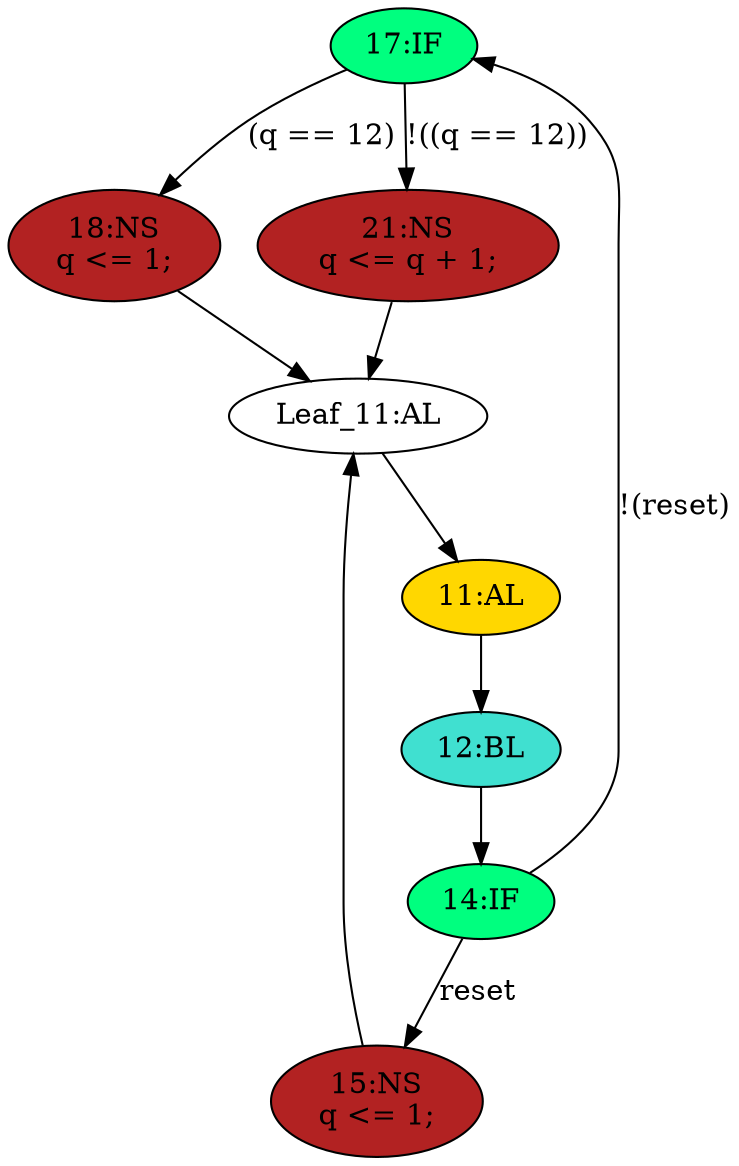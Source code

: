 strict digraph "compose( ,  )" {
	node [label="\N"];
	"17:IF"	[ast="<pyverilog.vparser.ast.IfStatement object at 0x7f3ff6d63e10>",
		fillcolor=springgreen,
		label="17:IF",
		statements="[]",
		style=filled,
		typ=IfStatement];
	"18:NS"	[ast="<pyverilog.vparser.ast.NonblockingSubstitution object at 0x7f3ff6d63610>",
		fillcolor=firebrick,
		label="18:NS
q <= 1;",
		statements="[<pyverilog.vparser.ast.NonblockingSubstitution object at 0x7f3ff6d63610>]",
		style=filled,
		typ=NonblockingSubstitution];
	"17:IF" -> "18:NS"	[cond="['q']",
		label="(q == 12)",
		lineno=17];
	"21:NS"	[ast="<pyverilog.vparser.ast.NonblockingSubstitution object at 0x7f3ff6d0ebd0>",
		fillcolor=firebrick,
		label="21:NS
q <= q + 1;",
		statements="[<pyverilog.vparser.ast.NonblockingSubstitution object at 0x7f3ff6d0ebd0>]",
		style=filled,
		typ=NonblockingSubstitution];
	"17:IF" -> "21:NS"	[cond="['q']",
		label="!((q == 12))",
		lineno=17];
	"Leaf_11:AL"	[def_var="['q']",
		label="Leaf_11:AL"];
	"18:NS" -> "Leaf_11:AL"	[cond="[]",
		lineno=None];
	"11:AL"	[ast="<pyverilog.vparser.ast.Always object at 0x7f3ff6df5f10>",
		clk_sens=True,
		fillcolor=gold,
		label="11:AL",
		sens="['clk']",
		statements="[]",
		style=filled,
		typ=Always,
		use_var="['reset', 'q']"];
	"Leaf_11:AL" -> "11:AL";
	"14:IF"	[ast="<pyverilog.vparser.ast.IfStatement object at 0x7f3ff6d771d0>",
		fillcolor=springgreen,
		label="14:IF",
		statements="[]",
		style=filled,
		typ=IfStatement];
	"14:IF" -> "17:IF"	[cond="['reset']",
		label="!(reset)",
		lineno=14];
	"15:NS"	[ast="<pyverilog.vparser.ast.NonblockingSubstitution object at 0x7f3ff6d77090>",
		fillcolor=firebrick,
		label="15:NS
q <= 1;",
		statements="[<pyverilog.vparser.ast.NonblockingSubstitution object at 0x7f3ff6d77090>]",
		style=filled,
		typ=NonblockingSubstitution];
	"14:IF" -> "15:NS"	[cond="['reset']",
		label=reset,
		lineno=14];
	"12:BL"	[ast="<pyverilog.vparser.ast.Block object at 0x7f3ff6df5e10>",
		fillcolor=turquoise,
		label="12:BL",
		statements="[]",
		style=filled,
		typ=Block];
	"12:BL" -> "14:IF"	[cond="[]",
		lineno=None];
	"15:NS" -> "Leaf_11:AL"	[cond="[]",
		lineno=None];
	"11:AL" -> "12:BL"	[cond="[]",
		lineno=None];
	"21:NS" -> "Leaf_11:AL"	[cond="[]",
		lineno=None];
}
